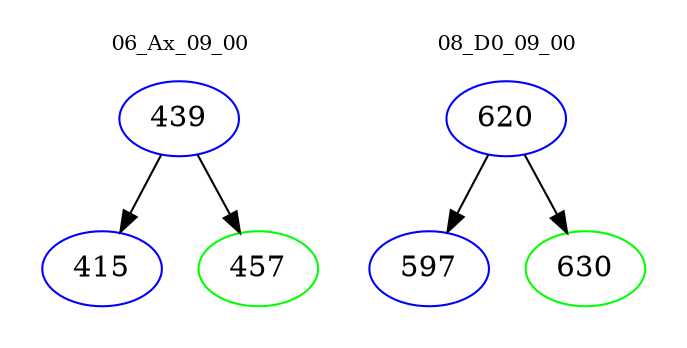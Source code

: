 digraph{
subgraph cluster_0 {
color = white
label = "06_Ax_09_00";
fontsize=10;
T0_439 [label="439", color="blue"]
T0_439 -> T0_415 [color="black"]
T0_415 [label="415", color="blue"]
T0_439 -> T0_457 [color="black"]
T0_457 [label="457", color="green"]
}
subgraph cluster_1 {
color = white
label = "08_D0_09_00";
fontsize=10;
T1_620 [label="620", color="blue"]
T1_620 -> T1_597 [color="black"]
T1_597 [label="597", color="blue"]
T1_620 -> T1_630 [color="black"]
T1_630 [label="630", color="green"]
}
}
